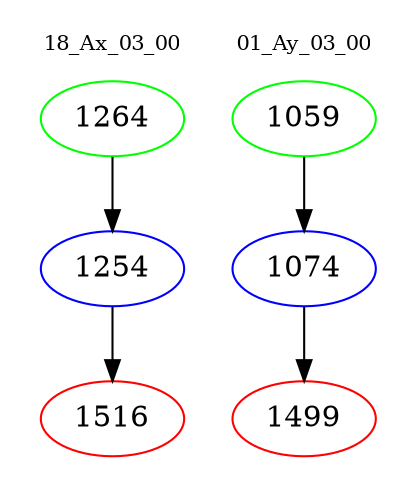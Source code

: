 digraph{
subgraph cluster_0 {
color = white
label = "18_Ax_03_00";
fontsize=10;
T0_1264 [label="1264", color="green"]
T0_1264 -> T0_1254 [color="black"]
T0_1254 [label="1254", color="blue"]
T0_1254 -> T0_1516 [color="black"]
T0_1516 [label="1516", color="red"]
}
subgraph cluster_1 {
color = white
label = "01_Ay_03_00";
fontsize=10;
T1_1059 [label="1059", color="green"]
T1_1059 -> T1_1074 [color="black"]
T1_1074 [label="1074", color="blue"]
T1_1074 -> T1_1499 [color="black"]
T1_1499 [label="1499", color="red"]
}
}
